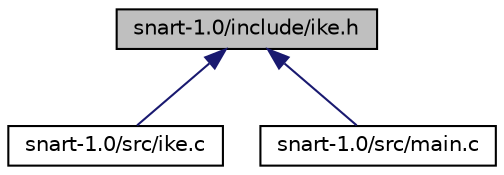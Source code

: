 digraph "snart-1.0/include/ike.h"
{
 // LATEX_PDF_SIZE
  edge [fontname="Helvetica",fontsize="10",labelfontname="Helvetica",labelfontsize="10"];
  node [fontname="Helvetica",fontsize="10",shape=record];
  Node1 [label="snart-1.0/include/ike.h",height=0.2,width=0.4,color="black", fillcolor="grey75", style="filled", fontcolor="black",tooltip=" "];
  Node1 -> Node2 [dir="back",color="midnightblue",fontsize="10",style="solid"];
  Node2 [label="snart-1.0/src/ike.c",height=0.2,width=0.4,color="black", fillcolor="white", style="filled",URL="$snart-1_80_2src_2ike_8c.html",tooltip=" "];
  Node1 -> Node3 [dir="back",color="midnightblue",fontsize="10",style="solid"];
  Node3 [label="snart-1.0/src/main.c",height=0.2,width=0.4,color="black", fillcolor="white", style="filled",URL="$snart-1_80_2src_2main_8c.html",tooltip=" "];
}

